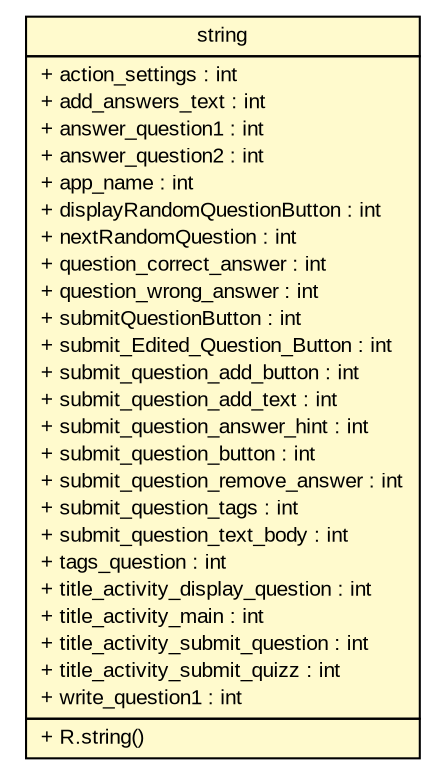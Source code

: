 #!/usr/local/bin/dot
#
# Class diagram 
# Generated by UMLGraph version R5_6_6-1-g9240c4 (http://www.umlgraph.org/)
#

digraph G {
	edge [fontname="arial",fontsize=10,labelfontname="arial",labelfontsize=10];
	node [fontname="arial",fontsize=10,shape=plaintext];
	nodesep=0.25;
	ranksep=0.5;
	// epfl.sweng.R.string
	c614 [label=<<table title="epfl.sweng.R.string" border="0" cellborder="1" cellspacing="0" cellpadding="2" port="p" bgcolor="lemonChiffon" href="./R.string.html">
		<tr><td><table border="0" cellspacing="0" cellpadding="1">
<tr><td align="center" balign="center"> string </td></tr>
		</table></td></tr>
		<tr><td><table border="0" cellspacing="0" cellpadding="1">
<tr><td align="left" balign="left"> + action_settings : int </td></tr>
<tr><td align="left" balign="left"> + add_answers_text : int </td></tr>
<tr><td align="left" balign="left"> + answer_question1 : int </td></tr>
<tr><td align="left" balign="left"> + answer_question2 : int </td></tr>
<tr><td align="left" balign="left"> + app_name : int </td></tr>
<tr><td align="left" balign="left"> + displayRandomQuestionButton : int </td></tr>
<tr><td align="left" balign="left"> + nextRandomQuestion : int </td></tr>
<tr><td align="left" balign="left"> + question_correct_answer : int </td></tr>
<tr><td align="left" balign="left"> + question_wrong_answer : int </td></tr>
<tr><td align="left" balign="left"> + submitQuestionButton : int </td></tr>
<tr><td align="left" balign="left"> + submit_Edited_Question_Button : int </td></tr>
<tr><td align="left" balign="left"> + submit_question_add_button : int </td></tr>
<tr><td align="left" balign="left"> + submit_question_add_text : int </td></tr>
<tr><td align="left" balign="left"> + submit_question_answer_hint : int </td></tr>
<tr><td align="left" balign="left"> + submit_question_button : int </td></tr>
<tr><td align="left" balign="left"> + submit_question_remove_answer : int </td></tr>
<tr><td align="left" balign="left"> + submit_question_tags : int </td></tr>
<tr><td align="left" balign="left"> + submit_question_text_body : int </td></tr>
<tr><td align="left" balign="left"> + tags_question : int </td></tr>
<tr><td align="left" balign="left"> + title_activity_display_question : int </td></tr>
<tr><td align="left" balign="left"> + title_activity_main : int </td></tr>
<tr><td align="left" balign="left"> + title_activity_submit_question : int </td></tr>
<tr><td align="left" balign="left"> + title_activity_submit_quizz : int </td></tr>
<tr><td align="left" balign="left"> + write_question1 : int </td></tr>
		</table></td></tr>
		<tr><td><table border="0" cellspacing="0" cellpadding="1">
<tr><td align="left" balign="left"> + R.string() </td></tr>
		</table></td></tr>
		</table>>, URL="./R.string.html", fontname="arial", fontcolor="black", fontsize=10.0];
}

